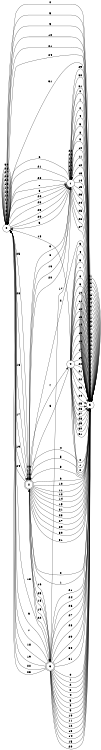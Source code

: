 digraph EDSM {
__start0 [label="" shape="none"];

rankdir=LR;
size="8,5";

s0 [style="filled", color="black", fillcolor="white" shape="circle", label="0"];
s1 [style="filled", color="black", fillcolor="white" shape="circle", label="1"];
s2 [style="rounded,filled", color="black", fillcolor="white" shape="doublecircle", label="2"];
s3 [style="rounded,filled", color="black", fillcolor="white" shape="doublecircle", label="3"];
s4 [style="filled", color="black", fillcolor="white" shape="circle", label="4"];
s5 [style="filled", color="black", fillcolor="white" shape="circle", label="5"];
s0 -> s5 [label="0"];
s0 -> s0 [label="1"];
s0 -> s0 [label="2"];
s0 -> s0 [label="3"];
s0 -> s0 [label="4"];
s0 -> s5 [label="5"];
s0 -> s0 [label="6"];
s0 -> s1 [label="7"];
s0 -> s1 [label="8"];
s0 -> s5 [label="9"];
s0 -> s5 [label="10"];
s0 -> s0 [label="11"];
s0 -> s0 [label="12"];
s0 -> s0 [label="13"];
s0 -> s0 [label="14"];
s0 -> s0 [label="15"];
s0 -> s2 [label="16"];
s0 -> s2 [label="17"];
s0 -> s3 [label="18"];
s0 -> s2 [label="19"];
s0 -> s1 [label="20"];
s0 -> s5 [label="21"];
s0 -> s0 [label="22"];
s0 -> s1 [label="23"];
s0 -> s5 [label="24"];
s0 -> s1 [label="25"];
s0 -> s0 [label="26"];
s0 -> s0 [label="27"];
s0 -> s0 [label="28"];
s0 -> s1 [label="29"];
s0 -> s0 [label="30"];
s0 -> s5 [label="31"];
s1 -> s5 [label="0"];
s1 -> s5 [label="1"];
s1 -> s5 [label="2"];
s1 -> s0 [label="3"];
s1 -> s5 [label="4"];
s1 -> s5 [label="5"];
s1 -> s0 [label="6"];
s1 -> s1 [label="7"];
s1 -> s5 [label="8"];
s1 -> s5 [label="9"];
s1 -> s5 [label="10"];
s1 -> s5 [label="11"];
s1 -> s5 [label="12"];
s1 -> s5 [label="13"];
s1 -> s5 [label="14"];
s1 -> s5 [label="15"];
s1 -> s1 [label="16"];
s1 -> s1 [label="17"];
s1 -> s1 [label="18"];
s1 -> s1 [label="19"];
s1 -> s1 [label="20"];
s1 -> s0 [label="21"];
s1 -> s1 [label="22"];
s1 -> s5 [label="23"];
s1 -> s5 [label="24"];
s1 -> s5 [label="25"];
s1 -> s5 [label="26"];
s1 -> s5 [label="27"];
s1 -> s0 [label="28"];
s1 -> s5 [label="29"];
s1 -> s5 [label="30"];
s1 -> s5 [label="31"];
s2 -> s5 [label="0"];
s2 -> s5 [label="1"];
s2 -> s5 [label="2"];
s2 -> s1 [label="3"];
s2 -> s5 [label="4"];
s2 -> s5 [label="5"];
s2 -> s1 [label="6"];
s2 -> s4 [label="7"];
s2 -> s5 [label="8"];
s2 -> s5 [label="9"];
s2 -> s5 [label="10"];
s2 -> s5 [label="11"];
s2 -> s5 [label="12"];
s2 -> s2 [label="13"];
s2 -> s5 [label="14"];
s2 -> s5 [label="15"];
s2 -> s1 [label="16"];
s2 -> s2 [label="17"];
s2 -> s3 [label="18"];
s2 -> s3 [label="19"];
s2 -> s1 [label="20"];
s2 -> s5 [label="21"];
s2 -> s3 [label="22"];
s2 -> s5 [label="23"];
s2 -> s0 [label="24"];
s2 -> s0 [label="25"];
s2 -> s2 [label="26"];
s2 -> s5 [label="27"];
s2 -> s0 [label="28"];
s2 -> s5 [label="29"];
s2 -> s5 [label="30"];
s2 -> s5 [label="31"];
s3 -> s5 [label="0"];
s3 -> s5 [label="1"];
s3 -> s5 [label="2"];
s3 -> s5 [label="3"];
s3 -> s5 [label="4"];
s3 -> s5 [label="5"];
s3 -> s0 [label="6"];
s3 -> s0 [label="7"];
s3 -> s5 [label="8"];
s3 -> s5 [label="9"];
s3 -> s5 [label="10"];
s3 -> s5 [label="11"];
s3 -> s5 [label="12"];
s3 -> s5 [label="13"];
s3 -> s5 [label="14"];
s3 -> s5 [label="15"];
s3 -> s2 [label="16"];
s3 -> s1 [label="17"];
s3 -> s0 [label="18"];
s3 -> s0 [label="19"];
s3 -> s5 [label="20"];
s3 -> s5 [label="21"];
s3 -> s0 [label="22"];
s3 -> s0 [label="23"];
s3 -> s5 [label="24"];
s3 -> s2 [label="25"];
s3 -> s5 [label="26"];
s3 -> s5 [label="27"];
s3 -> s5 [label="28"];
s3 -> s5 [label="29"];
s3 -> s5 [label="30"];
s3 -> s5 [label="31"];
s4 -> s5 [label="0"];
s4 -> s5 [label="1"];
s4 -> s5 [label="2"];
s4 -> s5 [label="3"];
s4 -> s5 [label="4"];
s4 -> s5 [label="5"];
s4 -> s2 [label="6"];
s4 -> s5 [label="7"];
s4 -> s5 [label="8"];
s4 -> s5 [label="9"];
s4 -> s5 [label="10"];
s4 -> s5 [label="11"];
s4 -> s5 [label="12"];
s4 -> s5 [label="13"];
s4 -> s5 [label="14"];
s4 -> s5 [label="15"];
s4 -> s5 [label="16"];
s4 -> s5 [label="17"];
s4 -> s0 [label="18"];
s4 -> s5 [label="19"];
s4 -> s5 [label="20"];
s4 -> s5 [label="21"];
s4 -> s5 [label="22"];
s4 -> s5 [label="23"];
s4 -> s5 [label="24"];
s4 -> s5 [label="25"];
s4 -> s5 [label="26"];
s4 -> s5 [label="27"];
s4 -> s5 [label="28"];
s4 -> s5 [label="29"];
s4 -> s5 [label="30"];
s4 -> s5 [label="31"];
s5 -> s5 [label="0"];
s5 -> s5 [label="1"];
s5 -> s5 [label="2"];
s5 -> s5 [label="3"];
s5 -> s5 [label="4"];
s5 -> s5 [label="5"];
s5 -> s5 [label="6"];
s5 -> s5 [label="7"];
s5 -> s5 [label="8"];
s5 -> s5 [label="9"];
s5 -> s5 [label="10"];
s5 -> s5 [label="11"];
s5 -> s5 [label="12"];
s5 -> s5 [label="13"];
s5 -> s5 [label="14"];
s5 -> s5 [label="15"];
s5 -> s5 [label="16"];
s5 -> s5 [label="17"];
s5 -> s5 [label="18"];
s5 -> s5 [label="19"];
s5 -> s5 [label="20"];
s5 -> s5 [label="21"];
s5 -> s5 [label="22"];
s5 -> s5 [label="23"];
s5 -> s5 [label="24"];
s5 -> s5 [label="25"];
s5 -> s5 [label="26"];
s5 -> s5 [label="27"];
s5 -> s5 [label="28"];
s5 -> s5 [label="29"];
s5 -> s5 [label="30"];
s5 -> s5 [label="31"];

}